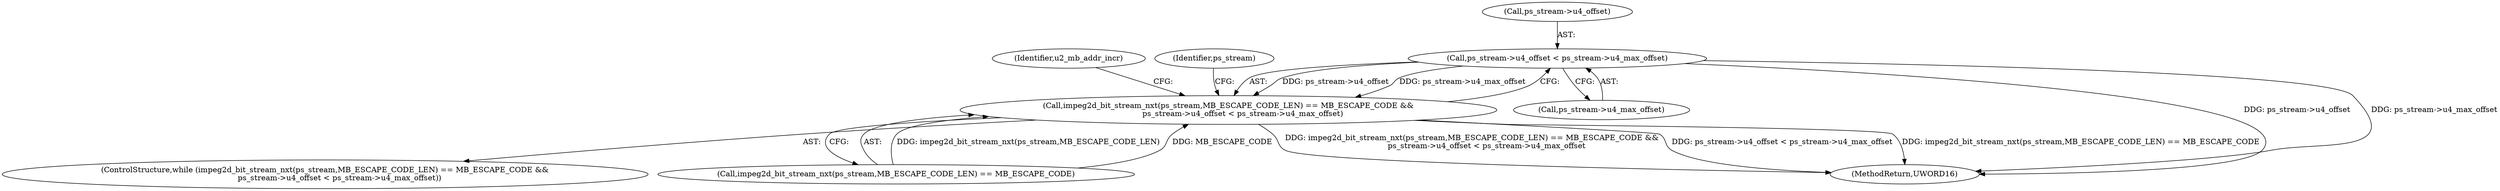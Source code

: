 digraph "0_Android_ffab15eb80630dc799eb410855c93525b75233c3_10@pointer" {
"1000114" [label="(Call,ps_stream->u4_offset < ps_stream->u4_max_offset)"];
"1000108" [label="(Call,impeg2d_bit_stream_nxt(ps_stream,MB_ESCAPE_CODE_LEN) == MB_ESCAPE_CODE &&\n            ps_stream->u4_offset < ps_stream->u4_max_offset)"];
"1000115" [label="(Call,ps_stream->u4_offset)"];
"1000129" [label="(Identifier,u2_mb_addr_incr)"];
"1000114" [label="(Call,ps_stream->u4_offset < ps_stream->u4_max_offset)"];
"1000107" [label="(ControlStructure,while (impeg2d_bit_stream_nxt(ps_stream,MB_ESCAPE_CODE_LEN) == MB_ESCAPE_CODE &&\n            ps_stream->u4_offset < ps_stream->u4_max_offset))"];
"1000109" [label="(Call,impeg2d_bit_stream_nxt(ps_stream,MB_ESCAPE_CODE_LEN) == MB_ESCAPE_CODE)"];
"1000118" [label="(Call,ps_stream->u4_max_offset)"];
"1000123" [label="(Identifier,ps_stream)"];
"1000138" [label="(MethodReturn,UWORD16)"];
"1000108" [label="(Call,impeg2d_bit_stream_nxt(ps_stream,MB_ESCAPE_CODE_LEN) == MB_ESCAPE_CODE &&\n            ps_stream->u4_offset < ps_stream->u4_max_offset)"];
"1000114" -> "1000108"  [label="AST: "];
"1000114" -> "1000118"  [label="CFG: "];
"1000115" -> "1000114"  [label="AST: "];
"1000118" -> "1000114"  [label="AST: "];
"1000108" -> "1000114"  [label="CFG: "];
"1000114" -> "1000138"  [label="DDG: ps_stream->u4_offset"];
"1000114" -> "1000138"  [label="DDG: ps_stream->u4_max_offset"];
"1000114" -> "1000108"  [label="DDG: ps_stream->u4_offset"];
"1000114" -> "1000108"  [label="DDG: ps_stream->u4_max_offset"];
"1000108" -> "1000107"  [label="AST: "];
"1000108" -> "1000109"  [label="CFG: "];
"1000109" -> "1000108"  [label="AST: "];
"1000123" -> "1000108"  [label="CFG: "];
"1000129" -> "1000108"  [label="CFG: "];
"1000108" -> "1000138"  [label="DDG: impeg2d_bit_stream_nxt(ps_stream,MB_ESCAPE_CODE_LEN) == MB_ESCAPE_CODE &&\n            ps_stream->u4_offset < ps_stream->u4_max_offset"];
"1000108" -> "1000138"  [label="DDG: ps_stream->u4_offset < ps_stream->u4_max_offset"];
"1000108" -> "1000138"  [label="DDG: impeg2d_bit_stream_nxt(ps_stream,MB_ESCAPE_CODE_LEN) == MB_ESCAPE_CODE"];
"1000109" -> "1000108"  [label="DDG: impeg2d_bit_stream_nxt(ps_stream,MB_ESCAPE_CODE_LEN)"];
"1000109" -> "1000108"  [label="DDG: MB_ESCAPE_CODE"];
}
